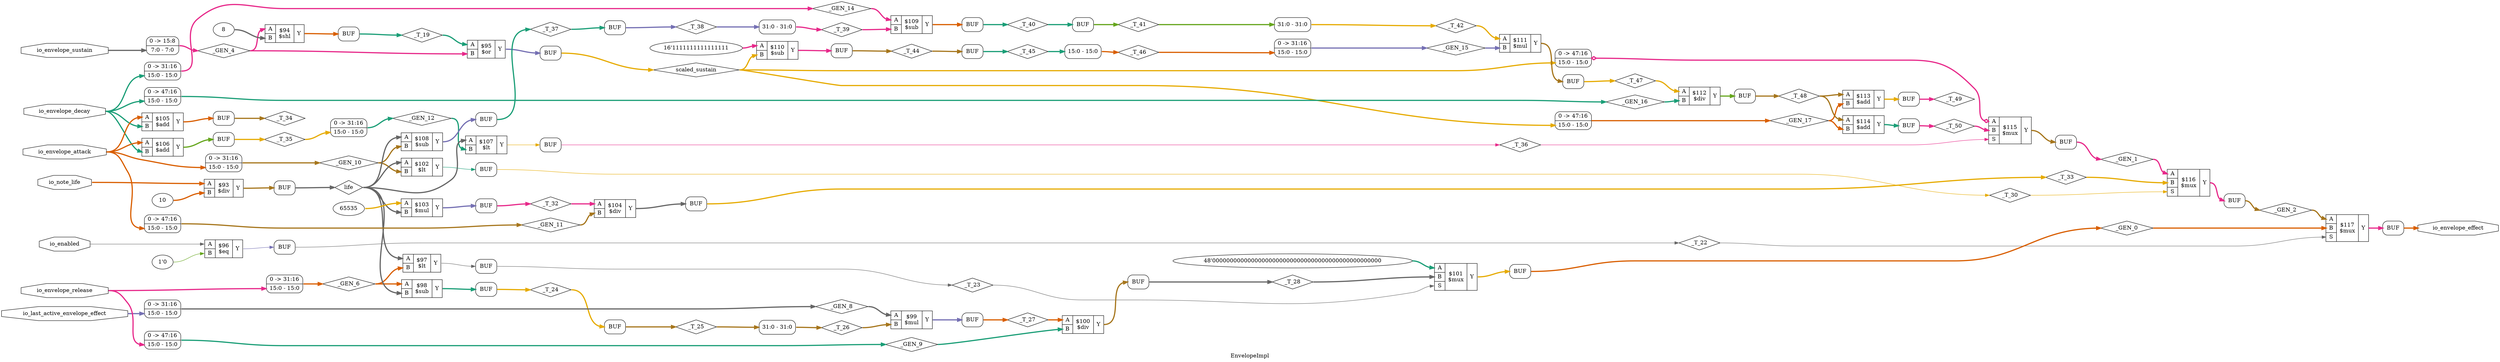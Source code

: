 digraph "EnvelopeImpl" {
label="EnvelopeImpl";
rankdir="LR";
remincross=true;
n26 [ shape=diamond, label="_GEN_2", color="black", fontcolor="black" ];
n27 [ shape=diamond, label="_GEN_1", color="black", fontcolor="black" ];
n28 [ shape=diamond, label="_T_50", color="black", fontcolor="black" ];
n29 [ shape=diamond, label="_T_49", color="black", fontcolor="black" ];
n30 [ shape=diamond, label="_GEN_17", color="black", fontcolor="black" ];
n31 [ shape=diamond, label="_T_48", color="black", fontcolor="black" ];
n32 [ shape=diamond, label="_GEN_16", color="black", fontcolor="black" ];
n33 [ shape=diamond, label="_T_47", color="black", fontcolor="black" ];
n34 [ shape=diamond, label="_GEN_15", color="black", fontcolor="black" ];
n35 [ shape=diamond, label="_T_46", color="black", fontcolor="black" ];
n36 [ shape=diamond, label="_T_45", color="black", fontcolor="black" ];
n37 [ shape=diamond, label="_T_44", color="black", fontcolor="black" ];
n38 [ shape=diamond, label="_T_42", color="black", fontcolor="black" ];
n39 [ shape=diamond, label="_T_41", color="black", fontcolor="black" ];
n40 [ shape=diamond, label="_T_40", color="black", fontcolor="black" ];
n41 [ shape=diamond, label="_GEN_14", color="black", fontcolor="black" ];
n42 [ shape=diamond, label="_T_39", color="black", fontcolor="black" ];
n43 [ shape=diamond, label="_T_38", color="black", fontcolor="black" ];
n44 [ shape=diamond, label="_T_37", color="black", fontcolor="black" ];
n45 [ shape=diamond, label="_T_36", color="black", fontcolor="black" ];
n46 [ shape=diamond, label="_GEN_12", color="black", fontcolor="black" ];
n47 [ shape=diamond, label="_T_35", color="black", fontcolor="black" ];
n48 [ shape=diamond, label="_T_34", color="black", fontcolor="black" ];
n49 [ shape=diamond, label="_T_33", color="black", fontcolor="black" ];
n50 [ shape=diamond, label="_GEN_11", color="black", fontcolor="black" ];
n51 [ shape=diamond, label="_T_32", color="black", fontcolor="black" ];
n52 [ shape=diamond, label="_T_30", color="black", fontcolor="black" ];
n53 [ shape=diamond, label="_GEN_10", color="black", fontcolor="black" ];
n54 [ shape=diamond, label="_GEN_0", color="black", fontcolor="black" ];
n55 [ shape=diamond, label="_T_28", color="black", fontcolor="black" ];
n56 [ shape=diamond, label="_GEN_9", color="black", fontcolor="black" ];
n57 [ shape=diamond, label="_T_27", color="black", fontcolor="black" ];
n58 [ shape=diamond, label="_GEN_8", color="black", fontcolor="black" ];
n59 [ shape=diamond, label="_T_26", color="black", fontcolor="black" ];
n60 [ shape=diamond, label="_T_25", color="black", fontcolor="black" ];
n61 [ shape=diamond, label="_T_24", color="black", fontcolor="black" ];
n62 [ shape=diamond, label="_T_23", color="black", fontcolor="black" ];
n63 [ shape=diamond, label="_GEN_6", color="black", fontcolor="black" ];
n64 [ shape=diamond, label="_T_22", color="black", fontcolor="black" ];
n65 [ shape=diamond, label="scaled_sustain", color="black", fontcolor="black" ];
n66 [ shape=diamond, label="_T_19", color="black", fontcolor="black" ];
n67 [ shape=diamond, label="_GEN_4", color="black", fontcolor="black" ];
n68 [ shape=diamond, label="life", color="black", fontcolor="black" ];
n69 [ shape=octagon, label="io_envelope_effect", color="black", fontcolor="black" ];
n70 [ shape=octagon, label="io_enabled", color="black", fontcolor="black" ];
n71 [ shape=octagon, label="io_last_active_envelope_effect", color="black", fontcolor="black" ];
n72 [ shape=octagon, label="io_envelope_release", color="black", fontcolor="black" ];
n73 [ shape=octagon, label="io_envelope_sustain", color="black", fontcolor="black" ];
n74 [ shape=octagon, label="io_envelope_decay", color="black", fontcolor="black" ];
n75 [ shape=octagon, label="io_envelope_attack", color="black", fontcolor="black" ];
n76 [ shape=octagon, label="io_note_life", color="black", fontcolor="black" ];
{ rank="source"; n70; n71; n72; n73; n74; n75; n76;}
{ rank="sink"; n69;}
c81 [ shape=record, label="{{<p77> A|<p78> B|<p79> S}|$117\n$mux|{<p80> Y}}" ];
c82 [ shape=record, label="{{<p77> A|<p78> B|<p79> S}|$116\n$mux|{<p80> Y}}" ];
c83 [ shape=record, label="{{<p77> A|<p78> B|<p79> S}|$115\n$mux|{<p80> Y}}" ];
x0 [ shape=record, style=rounded, label="0 -&gt; 47:16 |<s0> 15:0 - 15:0 " ];
x0:e -> c83:p77:w [arrowhead=odiamond, arrowtail=odiamond, dir=both, colorscheme="dark28", color="4", fontcolor="4", style="setlinewidth(3)", label=""];
c84 [ shape=record, label="{{<p77> A|<p78> B}|$114\n$add|{<p80> Y}}" ];
c85 [ shape=record, label="{{<p77> A|<p78> B}|$113\n$add|{<p80> Y}}" ];
c86 [ shape=record, label="{{<p77> A|<p78> B}|$112\n$div|{<p80> Y}}" ];
c87 [ shape=record, label="{{<p77> A|<p78> B}|$111\n$mul|{<p80> Y}}" ];
v1 [ label="16'1111111111111111" ];
c88 [ shape=record, label="{{<p77> A|<p78> B}|$110\n$sub|{<p80> Y}}" ];
c89 [ shape=record, label="{{<p77> A|<p78> B}|$109\n$sub|{<p80> Y}}" ];
c90 [ shape=record, label="{{<p77> A|<p78> B}|$108\n$sub|{<p80> Y}}" ];
c91 [ shape=record, label="{{<p77> A|<p78> B}|$107\n$lt|{<p80> Y}}" ];
c92 [ shape=record, label="{{<p77> A|<p78> B}|$106\n$add|{<p80> Y}}" ];
c93 [ shape=record, label="{{<p77> A|<p78> B}|$105\n$add|{<p80> Y}}" ];
c94 [ shape=record, label="{{<p77> A|<p78> B}|$104\n$div|{<p80> Y}}" ];
v2 [ label="65535" ];
c95 [ shape=record, label="{{<p77> A|<p78> B}|$103\n$mul|{<p80> Y}}" ];
c96 [ shape=record, label="{{<p77> A|<p78> B}|$102\n$lt|{<p80> Y}}" ];
v3 [ label="48'000000000000000000000000000000000000000000000000" ];
c97 [ shape=record, label="{{<p77> A|<p78> B|<p79> S}|$101\n$mux|{<p80> Y}}" ];
c98 [ shape=record, label="{{<p77> A|<p78> B}|$100\n$div|{<p80> Y}}" ];
c99 [ shape=record, label="{{<p77> A|<p78> B}|$99\n$mul|{<p80> Y}}" ];
c100 [ shape=record, label="{{<p77> A|<p78> B}|$98\n$sub|{<p80> Y}}" ];
c101 [ shape=record, label="{{<p77> A|<p78> B}|$97\n$lt|{<p80> Y}}" ];
v4 [ label="1'0" ];
c102 [ shape=record, label="{{<p77> A|<p78> B}|$96\n$eq|{<p80> Y}}" ];
c103 [ shape=record, label="{{<p77> A|<p78> B}|$95\n$or|{<p80> Y}}" ];
v5 [ label="8" ];
c104 [ shape=record, label="{{<p77> A|<p78> B}|$94\n$shl|{<p80> Y}}" ];
v6 [ label="10" ];
c105 [ shape=record, label="{{<p77> A|<p78> B}|$93\n$div|{<p80> Y}}" ];
x7 [shape=box, style=rounded, label="BUF"];
x8 [ shape=record, style=rounded, label="0 -&gt; 15:8 |<s0> 7:0 - 7:0 " ];
x9 [shape=box, style=rounded, label="BUF"];
x10 [shape=box, style=rounded, label="BUF"];
x11 [shape=box, style=rounded, label="BUF"];
x12 [ shape=record, style=rounded, label="0 -&gt; 31:16 |<s0> 15:0 - 15:0 " ];
x13 [shape=box, style=rounded, label="BUF"];
x14 [shape=box, style=rounded, label="BUF"];
x15 [shape=box, style=rounded, label="BUF"];
x16 [ shape=record, style=rounded, label="<s0> 31:0 - 31:0 " ];
x17 [ shape=record, style=rounded, label="0 -&gt; 31:16 |<s0> 15:0 - 15:0 " ];
x18 [shape=box, style=rounded, label="BUF"];
x19 [ shape=record, style=rounded, label="0 -&gt; 47:16 |<s0> 15:0 - 15:0 " ];
x20 [shape=box, style=rounded, label="BUF"];
x21 [shape=box, style=rounded, label="BUF"];
x22 [ shape=record, style=rounded, label="0 -&gt; 31:16 |<s0> 15:0 - 15:0 " ];
x23 [shape=box, style=rounded, label="BUF"];
x24 [shape=box, style=rounded, label="BUF"];
x25 [ shape=record, style=rounded, label="0 -&gt; 47:16 |<s0> 15:0 - 15:0 " ];
x26 [shape=box, style=rounded, label="BUF"];
x27 [shape=box, style=rounded, label="BUF"];
x28 [shape=box, style=rounded, label="BUF"];
x29 [ shape=record, style=rounded, label="0 -&gt; 31:16 |<s0> 15:0 - 15:0 " ];
x30 [shape=box, style=rounded, label="BUF"];
x31 [shape=box, style=rounded, label="BUF"];
x32 [shape=box, style=rounded, label="BUF"];
x33 [ shape=record, style=rounded, label="<s0> 31:0 - 31:0 " ];
x34 [ shape=record, style=rounded, label="0 -&gt; 31:16 |<s0> 15:0 - 15:0 " ];
x35 [shape=box, style=rounded, label="BUF"];
x36 [shape=box, style=rounded, label="BUF"];
x37 [ shape=record, style=rounded, label="<s0> 31:0 - 31:0 " ];
x38 [shape=box, style=rounded, label="BUF"];
x39 [shape=box, style=rounded, label="BUF"];
x40 [ shape=record, style=rounded, label="<s0> 15:0 - 15:0 " ];
x41 [ shape=record, style=rounded, label="0 -&gt; 31:16 |<s0> 15:0 - 15:0 " ];
x42 [shape=box, style=rounded, label="BUF"];
x43 [ shape=record, style=rounded, label="0 -&gt; 47:16 |<s0> 15:0 - 15:0 " ];
x44 [shape=box, style=rounded, label="BUF"];
x45 [ shape=record, style=rounded, label="0 -&gt; 47:16 |<s0> 15:0 - 15:0 " ];
x46 [shape=box, style=rounded, label="BUF"];
x47 [shape=box, style=rounded, label="BUF"];
x48 [shape=box, style=rounded, label="BUF"];
x49 [shape=box, style=rounded, label="BUF"];
x50 [shape=box, style=rounded, label="BUF"];
c81:p80:e -> x50:w:w [colorscheme="dark28", color="4", fontcolor="4", style="setlinewidth(3)", label=""];
c90:p80:e -> x31:w:w [colorscheme="dark28", color="3", fontcolor="3", style="setlinewidth(3)", label=""];
c91:p80:e -> x30:w:w [colorscheme="dark28", color="6", fontcolor="6", label=""];
c92:p80:e -> x28:w:w [colorscheme="dark28", color="5", fontcolor="5", style="setlinewidth(3)", label=""];
c93:p80:e -> x27:w:w [colorscheme="dark28", color="2", fontcolor="2", style="setlinewidth(3)", label=""];
c94:p80:e -> x26:w:w [colorscheme="dark28", color="8", fontcolor="8", style="setlinewidth(3)", label=""];
c95:p80:e -> x24:w:w [colorscheme="dark28", color="3", fontcolor="3", style="setlinewidth(3)", label=""];
c96:p80:e -> x23:w:w [colorscheme="dark28", color="1", fontcolor="1", label=""];
c97:p80:e -> x21:w:w [colorscheme="dark28", color="6", fontcolor="6", style="setlinewidth(3)", label=""];
c98:p80:e -> x20:w:w [colorscheme="dark28", color="7", fontcolor="7", style="setlinewidth(3)", label=""];
c99:p80:e -> x18:w:w [colorscheme="dark28", color="3", fontcolor="3", style="setlinewidth(3)", label=""];
c82:p80:e -> x49:w:w [colorscheme="dark28", color="4", fontcolor="4", style="setlinewidth(3)", label=""];
c100:p80:e -> x14:w:w [colorscheme="dark28", color="1", fontcolor="1", style="setlinewidth(3)", label=""];
c101:p80:e -> x13:w:w [colorscheme="dark28", color="8", fontcolor="8", label=""];
c102:p80:e -> x11:w:w [colorscheme="dark28", color="3", fontcolor="3", label=""];
c103:p80:e -> x10:w:w [colorscheme="dark28", color="3", fontcolor="3", style="setlinewidth(3)", label=""];
c104:p80:e -> x9:w:w [colorscheme="dark28", color="2", fontcolor="2", style="setlinewidth(3)", label=""];
c105:p80:e -> x7:w:w [colorscheme="dark28", color="7", fontcolor="7", style="setlinewidth(3)", label=""];
x49:e:e -> n26:w [colorscheme="dark28", color="7", fontcolor="7", style="setlinewidth(3)", label=""];
n26:e -> c81:p77:w [colorscheme="dark28", color="7", fontcolor="7", style="setlinewidth(3)", label=""];
x48:e:e -> n27:w [colorscheme="dark28", color="4", fontcolor="4", style="setlinewidth(3)", label=""];
n27:e -> c82:p77:w [colorscheme="dark28", color="4", fontcolor="4", style="setlinewidth(3)", label=""];
x47:e:e -> n28:w [colorscheme="dark28", color="4", fontcolor="4", style="setlinewidth(3)", label=""];
n28:e -> c83:p78:w [colorscheme="dark28", color="4", fontcolor="4", style="setlinewidth(3)", label=""];
x46:e:e -> n29:w [colorscheme="dark28", color="4", fontcolor="4", style="setlinewidth(3)", label=""];
c83:p80:e -> x48:w:w [colorscheme="dark28", color="7", fontcolor="7", style="setlinewidth(3)", label=""];
x45:e -> n30:w [colorscheme="dark28", color="2", fontcolor="2", style="setlinewidth(3)", label=""];
n30:e -> c84:p78:w [colorscheme="dark28", color="2", fontcolor="2", style="setlinewidth(3)", label=""];
n30:e -> c85:p78:w [colorscheme="dark28", color="2", fontcolor="2", style="setlinewidth(3)", label=""];
x44:e:e -> n31:w [colorscheme="dark28", color="7", fontcolor="7", style="setlinewidth(3)", label=""];
n31:e -> c84:p77:w [colorscheme="dark28", color="7", fontcolor="7", style="setlinewidth(3)", label=""];
n31:e -> c85:p77:w [colorscheme="dark28", color="7", fontcolor="7", style="setlinewidth(3)", label=""];
x43:e -> n32:w [colorscheme="dark28", color="1", fontcolor="1", style="setlinewidth(3)", label=""];
n32:e -> c86:p78:w [colorscheme="dark28", color="1", fontcolor="1", style="setlinewidth(3)", label=""];
x42:e:e -> n33:w [colorscheme="dark28", color="6", fontcolor="6", style="setlinewidth(3)", label=""];
n33:e -> c86:p77:w [colorscheme="dark28", color="6", fontcolor="6", style="setlinewidth(3)", label=""];
x41:e -> n34:w [colorscheme="dark28", color="3", fontcolor="3", style="setlinewidth(3)", label=""];
n34:e -> c87:p78:w [colorscheme="dark28", color="3", fontcolor="3", style="setlinewidth(3)", label=""];
x40:e -> n35:w [colorscheme="dark28", color="2", fontcolor="2", style="setlinewidth(3)", label=""];
n35:e -> x41:s0:w [colorscheme="dark28", color="2", fontcolor="2", style="setlinewidth(3)", label=""];
x39:e:e -> n36:w [colorscheme="dark28", color="1", fontcolor="1", style="setlinewidth(3)", label=""];
n36:e -> x40:s0:w [colorscheme="dark28", color="1", fontcolor="1", style="setlinewidth(3)", label=""];
x38:e:e -> n37:w [colorscheme="dark28", color="7", fontcolor="7", style="setlinewidth(3)", label=""];
n37:e -> x39:w:w [colorscheme="dark28", color="7", fontcolor="7", style="setlinewidth(3)", label=""];
x37:e -> n38:w [colorscheme="dark28", color="6", fontcolor="6", style="setlinewidth(3)", label=""];
n38:e -> c87:p77:w [colorscheme="dark28", color="6", fontcolor="6", style="setlinewidth(3)", label=""];
x36:e:e -> n39:w [colorscheme="dark28", color="5", fontcolor="5", style="setlinewidth(3)", label=""];
n39:e -> x37:s0:w [colorscheme="dark28", color="5", fontcolor="5", style="setlinewidth(3)", label=""];
c84:p80:e -> x47:w:w [colorscheme="dark28", color="1", fontcolor="1", style="setlinewidth(3)", label=""];
x35:e:e -> n40:w [colorscheme="dark28", color="1", fontcolor="1", style="setlinewidth(3)", label=""];
n40:e -> x36:w:w [colorscheme="dark28", color="1", fontcolor="1", style="setlinewidth(3)", label=""];
x34:e -> n41:w [colorscheme="dark28", color="4", fontcolor="4", style="setlinewidth(3)", label=""];
n41:e -> c89:p77:w [colorscheme="dark28", color="4", fontcolor="4", style="setlinewidth(3)", label=""];
x33:e -> n42:w [colorscheme="dark28", color="4", fontcolor="4", style="setlinewidth(3)", label=""];
n42:e -> c89:p78:w [colorscheme="dark28", color="4", fontcolor="4", style="setlinewidth(3)", label=""];
x32:e:e -> n43:w [colorscheme="dark28", color="3", fontcolor="3", style="setlinewidth(3)", label=""];
n43:e -> x33:s0:w [colorscheme="dark28", color="3", fontcolor="3", style="setlinewidth(3)", label=""];
x31:e:e -> n44:w [colorscheme="dark28", color="1", fontcolor="1", style="setlinewidth(3)", label=""];
n44:e -> x32:w:w [colorscheme="dark28", color="1", fontcolor="1", style="setlinewidth(3)", label=""];
x30:e:e -> n45:w [colorscheme="dark28", color="4", fontcolor="4", label=""];
n45:e -> c83:p79:w [colorscheme="dark28", color="4", fontcolor="4", label=""];
x29:e -> n46:w [colorscheme="dark28", color="1", fontcolor="1", style="setlinewidth(3)", label=""];
n46:e -> c91:p78:w [colorscheme="dark28", color="1", fontcolor="1", style="setlinewidth(3)", label=""];
x28:e:e -> n47:w [colorscheme="dark28", color="6", fontcolor="6", style="setlinewidth(3)", label=""];
n47:e -> x29:s0:w [colorscheme="dark28", color="6", fontcolor="6", style="setlinewidth(3)", label=""];
x27:e:e -> n48:w [colorscheme="dark28", color="7", fontcolor="7", style="setlinewidth(3)", label=""];
x26:e:e -> n49:w [colorscheme="dark28", color="6", fontcolor="6", style="setlinewidth(3)", label=""];
n49:e -> c82:p78:w [colorscheme="dark28", color="6", fontcolor="6", style="setlinewidth(3)", label=""];
c85:p80:e -> x46:w:w [colorscheme="dark28", color="6", fontcolor="6", style="setlinewidth(3)", label=""];
x25:e -> n50:w [colorscheme="dark28", color="7", fontcolor="7", style="setlinewidth(3)", label=""];
n50:e -> c94:p78:w [colorscheme="dark28", color="7", fontcolor="7", style="setlinewidth(3)", label=""];
x24:e:e -> n51:w [colorscheme="dark28", color="4", fontcolor="4", style="setlinewidth(3)", label=""];
n51:e -> c94:p77:w [colorscheme="dark28", color="4", fontcolor="4", style="setlinewidth(3)", label=""];
x23:e:e -> n52:w [colorscheme="dark28", color="6", fontcolor="6", label=""];
n52:e -> c82:p79:w [colorscheme="dark28", color="6", fontcolor="6", label=""];
x22:e -> n53:w [colorscheme="dark28", color="7", fontcolor="7", style="setlinewidth(3)", label=""];
n53:e -> c90:p78:w [colorscheme="dark28", color="7", fontcolor="7", style="setlinewidth(3)", label=""];
n53:e -> c96:p78:w [colorscheme="dark28", color="7", fontcolor="7", style="setlinewidth(3)", label=""];
x21:e:e -> n54:w [colorscheme="dark28", color="2", fontcolor="2", style="setlinewidth(3)", label=""];
n54:e -> c81:p78:w [colorscheme="dark28", color="2", fontcolor="2", style="setlinewidth(3)", label=""];
x20:e:e -> n55:w [colorscheme="dark28", color="8", fontcolor="8", style="setlinewidth(3)", label=""];
n55:e -> c97:p78:w [colorscheme="dark28", color="8", fontcolor="8", style="setlinewidth(3)", label=""];
x19:e -> n56:w [colorscheme="dark28", color="1", fontcolor="1", style="setlinewidth(3)", label=""];
n56:e -> c98:p78:w [colorscheme="dark28", color="1", fontcolor="1", style="setlinewidth(3)", label=""];
x18:e:e -> n57:w [colorscheme="dark28", color="2", fontcolor="2", style="setlinewidth(3)", label=""];
n57:e -> c98:p77:w [colorscheme="dark28", color="2", fontcolor="2", style="setlinewidth(3)", label=""];
x17:e -> n58:w [colorscheme="dark28", color="8", fontcolor="8", style="setlinewidth(3)", label=""];
n58:e -> c99:p77:w [colorscheme="dark28", color="8", fontcolor="8", style="setlinewidth(3)", label=""];
x16:e -> n59:w [colorscheme="dark28", color="7", fontcolor="7", style="setlinewidth(3)", label=""];
n59:e -> c99:p78:w [colorscheme="dark28", color="7", fontcolor="7", style="setlinewidth(3)", label=""];
c86:p80:e -> x44:w:w [colorscheme="dark28", color="5", fontcolor="5", style="setlinewidth(3)", label=""];
x15:e:e -> n60:w [colorscheme="dark28", color="7", fontcolor="7", style="setlinewidth(3)", label=""];
n60:e -> x16:s0:w [colorscheme="dark28", color="7", fontcolor="7", style="setlinewidth(3)", label=""];
x14:e:e -> n61:w [colorscheme="dark28", color="6", fontcolor="6", style="setlinewidth(3)", label=""];
n61:e -> x15:w:w [colorscheme="dark28", color="6", fontcolor="6", style="setlinewidth(3)", label=""];
x13:e:e -> n62:w [colorscheme="dark28", color="8", fontcolor="8", label=""];
n62:e -> c97:p79:w [colorscheme="dark28", color="8", fontcolor="8", label=""];
x12:e -> n63:w [colorscheme="dark28", color="2", fontcolor="2", style="setlinewidth(3)", label=""];
n63:e -> c100:p77:w [colorscheme="dark28", color="2", fontcolor="2", style="setlinewidth(3)", label=""];
n63:e -> c101:p78:w [colorscheme="dark28", color="2", fontcolor="2", style="setlinewidth(3)", label=""];
x11:e:e -> n64:w [colorscheme="dark28", color="8", fontcolor="8", label=""];
n64:e -> c81:p79:w [colorscheme="dark28", color="8", fontcolor="8", label=""];
x10:e:e -> n65:w [colorscheme="dark28", color="6", fontcolor="6", style="setlinewidth(3)", label=""];
n65:e -> c88:p78:w [colorscheme="dark28", color="6", fontcolor="6", style="setlinewidth(3)", label=""];
n65:e -> x0:s0:w [colorscheme="dark28", color="6", fontcolor="6", style="setlinewidth(3)", label=""];
n65:e -> x45:s0:w [colorscheme="dark28", color="6", fontcolor="6", style="setlinewidth(3)", label=""];
x9:e:e -> n66:w [colorscheme="dark28", color="1", fontcolor="1", style="setlinewidth(3)", label=""];
n66:e -> c103:p77:w [colorscheme="dark28", color="1", fontcolor="1", style="setlinewidth(3)", label=""];
x8:e -> n67:w [colorscheme="dark28", color="4", fontcolor="4", style="setlinewidth(3)", label=""];
n67:e -> c103:p78:w [colorscheme="dark28", color="4", fontcolor="4", style="setlinewidth(3)", label=""];
n67:e -> c104:p77:w [colorscheme="dark28", color="4", fontcolor="4", style="setlinewidth(3)", label=""];
x7:e:e -> n68:w [colorscheme="dark28", color="8", fontcolor="8", style="setlinewidth(3)", label=""];
n68:e -> c100:p78:w [colorscheme="dark28", color="8", fontcolor="8", style="setlinewidth(3)", label=""];
n68:e -> c101:p77:w [colorscheme="dark28", color="8", fontcolor="8", style="setlinewidth(3)", label=""];
n68:e -> c90:p77:w [colorscheme="dark28", color="8", fontcolor="8", style="setlinewidth(3)", label=""];
n68:e -> c91:p77:w [colorscheme="dark28", color="8", fontcolor="8", style="setlinewidth(3)", label=""];
n68:e -> c95:p78:w [colorscheme="dark28", color="8", fontcolor="8", style="setlinewidth(3)", label=""];
n68:e -> c96:p77:w [colorscheme="dark28", color="8", fontcolor="8", style="setlinewidth(3)", label=""];
x50:e:e -> n69:w [colorscheme="dark28", color="2", fontcolor="2", style="setlinewidth(3)", label=""];
c87:p80:e -> x42:w:w [colorscheme="dark28", color="7", fontcolor="7", style="setlinewidth(3)", label=""];
n70:e -> c102:p77:w [colorscheme="dark28", color="8", fontcolor="8", label=""];
n71:e -> x17:s0:w [colorscheme="dark28", color="3", fontcolor="3", style="setlinewidth(3)", label=""];
n72:e -> x12:s0:w [colorscheme="dark28", color="4", fontcolor="4", style="setlinewidth(3)", label=""];
n72:e -> x19:s0:w [colorscheme="dark28", color="4", fontcolor="4", style="setlinewidth(3)", label=""];
n73:e -> x8:s0:w [colorscheme="dark28", color="8", fontcolor="8", style="setlinewidth(3)", label=""];
n74:e -> c92:p78:w [colorscheme="dark28", color="1", fontcolor="1", style="setlinewidth(3)", label=""];
n74:e -> c93:p78:w [colorscheme="dark28", color="1", fontcolor="1", style="setlinewidth(3)", label=""];
n74:e -> x34:s0:w [colorscheme="dark28", color="1", fontcolor="1", style="setlinewidth(3)", label=""];
n74:e -> x43:s0:w [colorscheme="dark28", color="1", fontcolor="1", style="setlinewidth(3)", label=""];
n75:e -> c92:p77:w [colorscheme="dark28", color="2", fontcolor="2", style="setlinewidth(3)", label=""];
n75:e -> c93:p77:w [colorscheme="dark28", color="2", fontcolor="2", style="setlinewidth(3)", label=""];
n75:e -> x22:s0:w [colorscheme="dark28", color="2", fontcolor="2", style="setlinewidth(3)", label=""];
n75:e -> x25:s0:w [colorscheme="dark28", color="2", fontcolor="2", style="setlinewidth(3)", label=""];
n76:e -> c105:p77:w [colorscheme="dark28", color="2", fontcolor="2", style="setlinewidth(3)", label=""];
c88:p80:e -> x38:w:w [colorscheme="dark28", color="4", fontcolor="4", style="setlinewidth(3)", label=""];
c89:p80:e -> x35:w:w [colorscheme="dark28", color="2", fontcolor="2", style="setlinewidth(3)", label=""];
v1:e -> c88:p77:w [colorscheme="dark28", color="4", fontcolor="4", style="setlinewidth(3)", label=""];
v2:e -> c95:p77:w [colorscheme="dark28", color="6", fontcolor="6", style="setlinewidth(3)", label=""];
v3:e -> c97:p77:w [colorscheme="dark28", color="1", fontcolor="1", style="setlinewidth(3)", label=""];
v4:e -> c102:p78:w [colorscheme="dark28", color="5", fontcolor="5", label=""];
v5:e -> c104:p78:w [colorscheme="dark28", color="8", fontcolor="8", style="setlinewidth(3)", label=""];
v6:e -> c105:p78:w [colorscheme="dark28", color="2", fontcolor="2", style="setlinewidth(3)", label=""];
}
